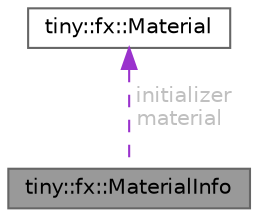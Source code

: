 digraph "tiny::fx::MaterialInfo"
{
 // LATEX_PDF_SIZE
  bgcolor="transparent";
  edge [fontname=Helvetica,fontsize=10,labelfontname=Helvetica,labelfontsize=10];
  node [fontname=Helvetica,fontsize=10,shape=box,height=0.2,width=0.4];
  Node1 [id="Node000001",label="tiny::fx::MaterialInfo",height=0.2,width=0.4,color="gray40", fillcolor="grey60", style="filled", fontcolor="black",tooltip=" "];
  Node2 -> Node1 [id="edge1_Node000001_Node000002",dir="back",color="darkorchid3",style="dashed",tooltip=" ",label=" initializer\nmaterial",fontcolor="grey" ];
  Node2 [id="Node000002",label="tiny::fx::Material",height=0.2,width=0.4,color="gray40", fillcolor="white", style="filled",URL="$structtiny_1_1fx_1_1_material.html",tooltip=" "];
}

